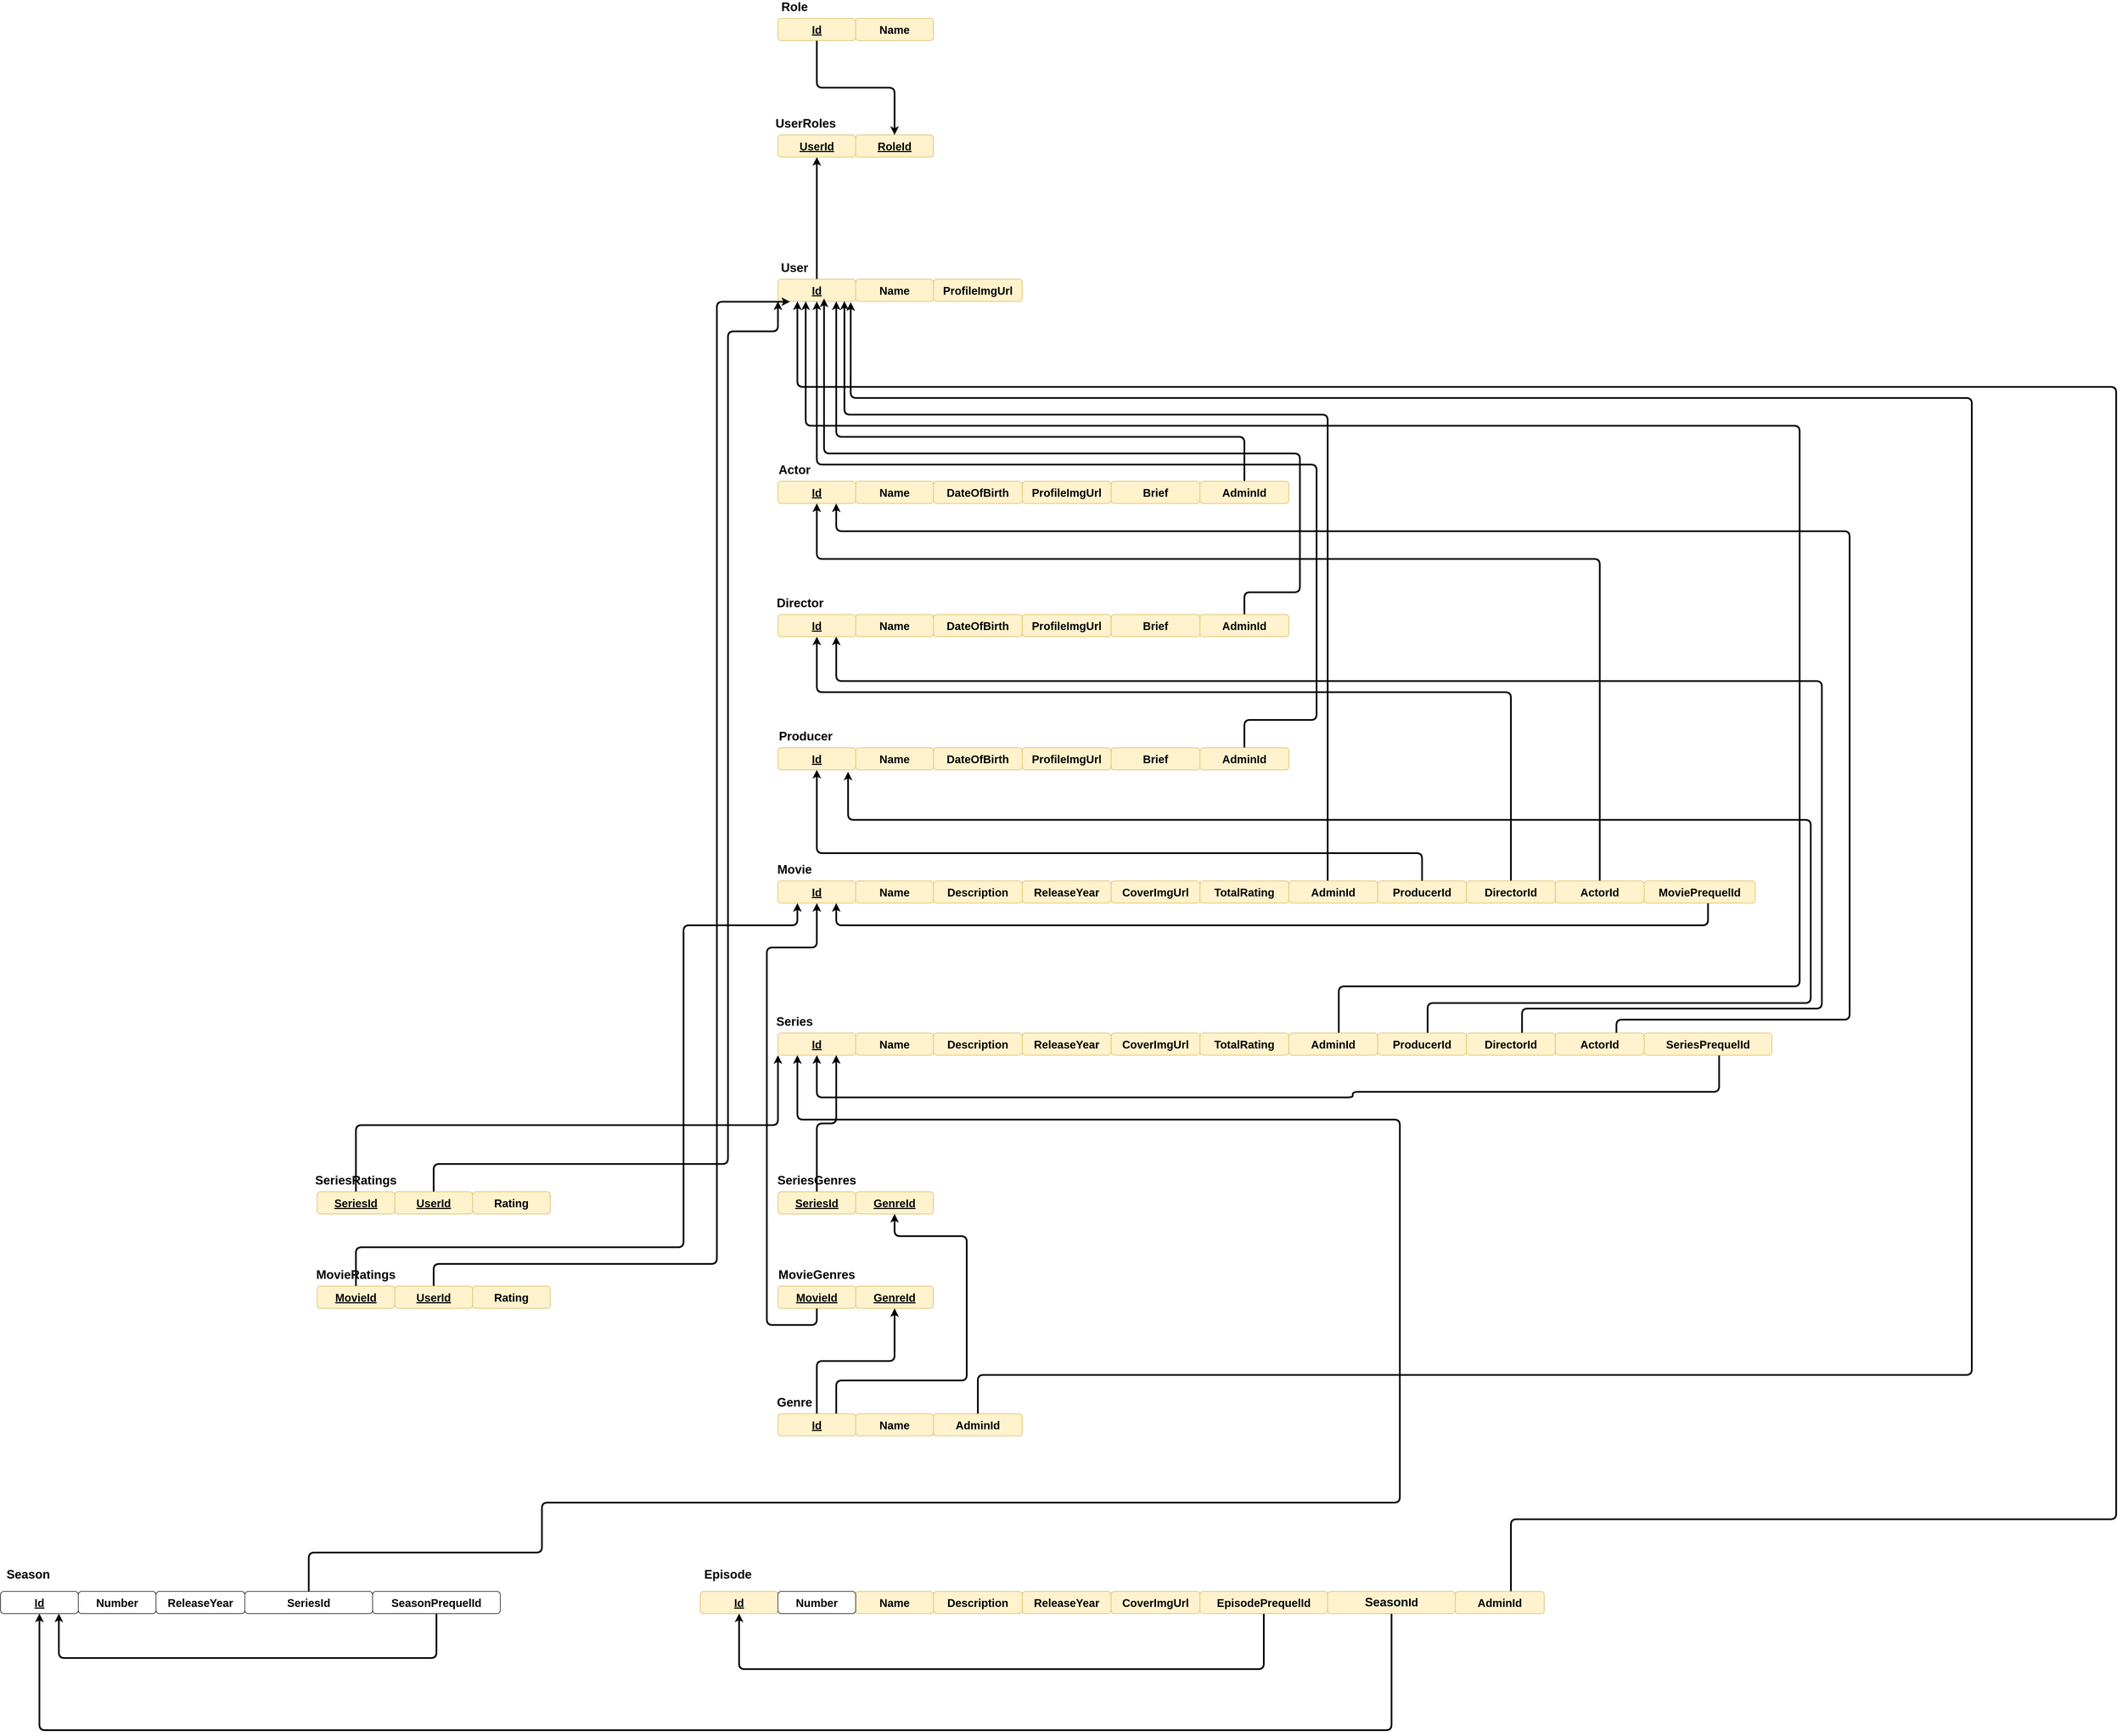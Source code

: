 <mxfile version="13.9.9" type="device"><diagram id="Yvms8z3E_UkMCdFb93Qf" name="Page-1"><mxGraphModel dx="3163" dy="1944" grid="1" gridSize="10" guides="1" tooltips="1" connect="1" arrows="1" fold="1" page="1" pageScale="1" pageWidth="850" pageHeight="1100" math="0" shadow="0"><root><mxCell id="0"/><mxCell id="1" parent="0"/><mxCell id="yR-s1_MkOOL7ZfjpR7_r-1" value="&lt;b&gt;&lt;font style=&quot;font-size: 20px&quot;&gt;&lt;u&gt;Id&lt;/u&gt;&lt;/font&gt;&lt;/b&gt;" style="whiteSpace=wrap;html=1;rounded=1;fillColor=#fff2cc;strokeColor=#d6b656;" parent="1" vertex="1"><mxGeometry x="40" y="120" width="140" height="40" as="geometry"/></mxCell><mxCell id="yR-s1_MkOOL7ZfjpR7_r-2" value="&lt;span style=&quot;font-weight: 700&quot;&gt;&lt;font style=&quot;font-size: 22px&quot;&gt;Actor&lt;/font&gt;&lt;/span&gt;" style="text;html=1;strokeColor=none;fillColor=none;align=center;verticalAlign=middle;whiteSpace=wrap;rounded=1;" parent="1" vertex="1"><mxGeometry x="20" y="90" width="100" height="20" as="geometry"/></mxCell><mxCell id="yR-s1_MkOOL7ZfjpR7_r-3" value="&lt;font style=&quot;font-size: 20px&quot;&gt;&lt;b&gt;Name&lt;/b&gt;&lt;/font&gt;" style="whiteSpace=wrap;html=1;rounded=1;fillColor=#fff2cc;strokeColor=#d6b656;" parent="1" vertex="1"><mxGeometry x="180" y="120" width="140" height="40" as="geometry"/></mxCell><mxCell id="yR-s1_MkOOL7ZfjpR7_r-4" value="&lt;font style=&quot;font-size: 20px&quot;&gt;&lt;b&gt;DateOfBirth&lt;/b&gt;&lt;/font&gt;" style="whiteSpace=wrap;html=1;rounded=1;fillColor=#fff2cc;strokeColor=#d6b656;" parent="1" vertex="1"><mxGeometry x="320" y="120" width="160" height="40" as="geometry"/></mxCell><mxCell id="yR-s1_MkOOL7ZfjpR7_r-5" value="&lt;font style=&quot;font-size: 20px&quot;&gt;&lt;b&gt;ProfileImgUrl&lt;/b&gt;&lt;/font&gt;" style="whiteSpace=wrap;html=1;rounded=1;fillColor=#fff2cc;strokeColor=#d6b656;" parent="1" vertex="1"><mxGeometry x="480" y="120" width="160" height="40" as="geometry"/></mxCell><mxCell id="yR-s1_MkOOL7ZfjpR7_r-6" value="&lt;font style=&quot;font-size: 20px&quot;&gt;&lt;b&gt;Brief&lt;/b&gt;&lt;/font&gt;" style="whiteSpace=wrap;html=1;rounded=1;fillColor=#fff2cc;strokeColor=#d6b656;" parent="1" vertex="1"><mxGeometry x="640" y="120" width="160" height="40" as="geometry"/></mxCell><mxCell id="yR-s1_MkOOL7ZfjpR7_r-7" value="&lt;b&gt;&lt;font style=&quot;font-size: 20px&quot;&gt;&lt;u&gt;Id&lt;/u&gt;&lt;/font&gt;&lt;/b&gt;" style="whiteSpace=wrap;html=1;rounded=1;fillColor=#fff2cc;strokeColor=#d6b656;" parent="1" vertex="1"><mxGeometry x="40" y="360" width="140" height="40" as="geometry"/></mxCell><mxCell id="yR-s1_MkOOL7ZfjpR7_r-8" value="&lt;span style=&quot;font-weight: 700&quot;&gt;&lt;font style=&quot;font-size: 22px&quot;&gt;Director&lt;/font&gt;&lt;/span&gt;" style="text;html=1;strokeColor=none;fillColor=none;align=center;verticalAlign=middle;whiteSpace=wrap;rounded=1;" parent="1" vertex="1"><mxGeometry x="30" y="330" width="100" height="20" as="geometry"/></mxCell><mxCell id="yR-s1_MkOOL7ZfjpR7_r-9" value="&lt;font style=&quot;font-size: 20px&quot;&gt;&lt;b&gt;Name&lt;/b&gt;&lt;/font&gt;" style="whiteSpace=wrap;html=1;rounded=1;fillColor=#fff2cc;strokeColor=#d6b656;" parent="1" vertex="1"><mxGeometry x="180" y="360" width="140" height="40" as="geometry"/></mxCell><mxCell id="yR-s1_MkOOL7ZfjpR7_r-10" value="&lt;font style=&quot;font-size: 20px&quot;&gt;&lt;b&gt;DateOfBirth&lt;/b&gt;&lt;/font&gt;" style="whiteSpace=wrap;html=1;rounded=1;fillColor=#fff2cc;strokeColor=#d6b656;" parent="1" vertex="1"><mxGeometry x="320" y="360" width="160" height="40" as="geometry"/></mxCell><mxCell id="yR-s1_MkOOL7ZfjpR7_r-11" value="&lt;font style=&quot;font-size: 20px&quot;&gt;&lt;b&gt;ProfileImgUrl&lt;/b&gt;&lt;/font&gt;" style="whiteSpace=wrap;html=1;rounded=1;fillColor=#fff2cc;strokeColor=#d6b656;" parent="1" vertex="1"><mxGeometry x="480" y="360" width="160" height="40" as="geometry"/></mxCell><mxCell id="yR-s1_MkOOL7ZfjpR7_r-12" value="&lt;font style=&quot;font-size: 20px&quot;&gt;&lt;b&gt;Brief&lt;/b&gt;&lt;/font&gt;" style="whiteSpace=wrap;html=1;rounded=1;fillColor=#fff2cc;strokeColor=#d6b656;" parent="1" vertex="1"><mxGeometry x="640" y="360" width="160" height="40" as="geometry"/></mxCell><mxCell id="yR-s1_MkOOL7ZfjpR7_r-13" value="&lt;b&gt;&lt;font style=&quot;font-size: 20px&quot;&gt;&lt;u&gt;Id&lt;/u&gt;&lt;/font&gt;&lt;/b&gt;" style="whiteSpace=wrap;html=1;rounded=1;fillColor=#fff2cc;strokeColor=#d6b656;" parent="1" vertex="1"><mxGeometry x="40" y="600" width="140" height="40" as="geometry"/></mxCell><mxCell id="yR-s1_MkOOL7ZfjpR7_r-14" value="&lt;span style=&quot;font-weight: 700&quot;&gt;&lt;font style=&quot;font-size: 22px&quot;&gt;Producer&lt;/font&gt;&lt;/span&gt;" style="text;html=1;strokeColor=none;fillColor=none;align=center;verticalAlign=middle;whiteSpace=wrap;rounded=1;" parent="1" vertex="1"><mxGeometry x="40" y="570" width="100" height="20" as="geometry"/></mxCell><mxCell id="yR-s1_MkOOL7ZfjpR7_r-15" value="&lt;font style=&quot;font-size: 20px&quot;&gt;&lt;b&gt;Name&lt;/b&gt;&lt;/font&gt;" style="whiteSpace=wrap;html=1;rounded=1;fillColor=#fff2cc;strokeColor=#d6b656;" parent="1" vertex="1"><mxGeometry x="180" y="600" width="140" height="40" as="geometry"/></mxCell><mxCell id="yR-s1_MkOOL7ZfjpR7_r-16" value="&lt;font style=&quot;font-size: 20px&quot;&gt;&lt;b&gt;DateOfBirth&lt;/b&gt;&lt;/font&gt;" style="whiteSpace=wrap;html=1;rounded=1;fillColor=#fff2cc;strokeColor=#d6b656;" parent="1" vertex="1"><mxGeometry x="320" y="600" width="160" height="40" as="geometry"/></mxCell><mxCell id="yR-s1_MkOOL7ZfjpR7_r-17" value="&lt;font style=&quot;font-size: 20px&quot;&gt;&lt;b&gt;ProfileImgUrl&lt;/b&gt;&lt;/font&gt;" style="whiteSpace=wrap;html=1;rounded=1;fillColor=#fff2cc;strokeColor=#d6b656;" parent="1" vertex="1"><mxGeometry x="480" y="600" width="160" height="40" as="geometry"/></mxCell><mxCell id="yR-s1_MkOOL7ZfjpR7_r-18" value="&lt;font style=&quot;font-size: 20px&quot;&gt;&lt;b&gt;Brief&lt;/b&gt;&lt;/font&gt;" style="whiteSpace=wrap;html=1;rounded=1;fillColor=#fff2cc;strokeColor=#d6b656;" parent="1" vertex="1"><mxGeometry x="640" y="600" width="160" height="40" as="geometry"/></mxCell><mxCell id="yR-s1_MkOOL7ZfjpR7_r-79" style="edgeStyle=orthogonalEdgeStyle;orthogonalLoop=1;jettySize=auto;html=1;strokeWidth=3;" parent="1" source="yR-s1_MkOOL7ZfjpR7_r-19" target="yR-s1_MkOOL7ZfjpR7_r-77" edge="1"><mxGeometry relative="1" as="geometry"/></mxCell><mxCell id="yR-s1_MkOOL7ZfjpR7_r-19" value="&lt;b&gt;&lt;font style=&quot;font-size: 20px&quot;&gt;&lt;u&gt;Id&lt;/u&gt;&lt;/font&gt;&lt;/b&gt;" style="whiteSpace=wrap;html=1;rounded=1;fillColor=#fff2cc;strokeColor=#d6b656;" parent="1" vertex="1"><mxGeometry x="40" y="-714" width="140" height="40" as="geometry"/></mxCell><mxCell id="yR-s1_MkOOL7ZfjpR7_r-20" value="&lt;span style=&quot;font-weight: 700&quot;&gt;&lt;font style=&quot;font-size: 22px&quot;&gt;Role&lt;/font&gt;&lt;/span&gt;" style="text;html=1;strokeColor=none;fillColor=none;align=center;verticalAlign=middle;whiteSpace=wrap;rounded=1;" parent="1" vertex="1"><mxGeometry x="20" y="-744" width="100" height="20" as="geometry"/></mxCell><mxCell id="yR-s1_MkOOL7ZfjpR7_r-21" value="&lt;font style=&quot;font-size: 20px&quot;&gt;&lt;b&gt;Name&lt;/b&gt;&lt;/font&gt;" style="whiteSpace=wrap;html=1;rounded=1;fillColor=#fff2cc;strokeColor=#d6b656;" parent="1" vertex="1"><mxGeometry x="180" y="-714" width="140" height="40" as="geometry"/></mxCell><mxCell id="yR-s1_MkOOL7ZfjpR7_r-78" style="edgeStyle=orthogonalEdgeStyle;orthogonalLoop=1;jettySize=auto;html=1;entryX=0.5;entryY=1;entryDx=0;entryDy=0;strokeWidth=3;" parent="1" source="yR-s1_MkOOL7ZfjpR7_r-22" target="yR-s1_MkOOL7ZfjpR7_r-75" edge="1"><mxGeometry relative="1" as="geometry"/></mxCell><mxCell id="yR-s1_MkOOL7ZfjpR7_r-22" value="&lt;b&gt;&lt;font style=&quot;font-size: 20px&quot;&gt;&lt;u&gt;Id&lt;/u&gt;&lt;/font&gt;&lt;/b&gt;" style="whiteSpace=wrap;html=1;rounded=1;fillColor=#fff2cc;strokeColor=#d6b656;" parent="1" vertex="1"><mxGeometry x="40" y="-244" width="140" height="40" as="geometry"/></mxCell><mxCell id="yR-s1_MkOOL7ZfjpR7_r-23" value="&lt;span style=&quot;font-weight: 700&quot;&gt;&lt;font style=&quot;font-size: 22px&quot;&gt;User&lt;/font&gt;&lt;/span&gt;" style="text;html=1;strokeColor=none;fillColor=none;align=center;verticalAlign=middle;whiteSpace=wrap;rounded=1;" parent="1" vertex="1"><mxGeometry x="20" y="-274" width="100" height="20" as="geometry"/></mxCell><mxCell id="yR-s1_MkOOL7ZfjpR7_r-24" value="&lt;font style=&quot;font-size: 20px&quot;&gt;&lt;b&gt;Name&lt;/b&gt;&lt;/font&gt;" style="whiteSpace=wrap;html=1;rounded=1;fillColor=#fff2cc;strokeColor=#d6b656;" parent="1" vertex="1"><mxGeometry x="180" y="-244" width="140" height="40" as="geometry"/></mxCell><mxCell id="yR-s1_MkOOL7ZfjpR7_r-25" value="&lt;font style=&quot;font-size: 20px&quot;&gt;&lt;b&gt;ProfileImgUrl&lt;/b&gt;&lt;/font&gt;" style="whiteSpace=wrap;html=1;rounded=1;fillColor=#fff2cc;strokeColor=#d6b656;" parent="1" vertex="1"><mxGeometry x="320" y="-244" width="160" height="40" as="geometry"/></mxCell><mxCell id="yR-s1_MkOOL7ZfjpR7_r-26" value="&lt;b&gt;&lt;font style=&quot;font-size: 20px&quot;&gt;&lt;u&gt;Id&lt;/u&gt;&lt;/font&gt;&lt;/b&gt;" style="whiteSpace=wrap;html=1;rounded=1;fillColor=#fff2cc;strokeColor=#d6b656;" parent="1" vertex="1"><mxGeometry x="40" y="840" width="140" height="40" as="geometry"/></mxCell><mxCell id="yR-s1_MkOOL7ZfjpR7_r-27" value="&lt;span style=&quot;font-weight: 700&quot;&gt;&lt;font style=&quot;font-size: 22px&quot;&gt;Movie&lt;/font&gt;&lt;/span&gt;" style="text;html=1;strokeColor=none;fillColor=none;align=center;verticalAlign=middle;whiteSpace=wrap;rounded=1;" parent="1" vertex="1"><mxGeometry x="20" y="810" width="100" height="20" as="geometry"/></mxCell><mxCell id="yR-s1_MkOOL7ZfjpR7_r-28" value="&lt;font style=&quot;font-size: 20px&quot;&gt;&lt;b&gt;Name&lt;/b&gt;&lt;/font&gt;" style="whiteSpace=wrap;html=1;rounded=1;fillColor=#fff2cc;strokeColor=#d6b656;" parent="1" vertex="1"><mxGeometry x="180" y="840" width="140" height="40" as="geometry"/></mxCell><mxCell id="yR-s1_MkOOL7ZfjpR7_r-29" value="&lt;font style=&quot;font-size: 20px&quot;&gt;Description&lt;/font&gt;" style="whiteSpace=wrap;html=1;fontStyle=1;rounded=1;fillColor=#fff2cc;strokeColor=#d6b656;" parent="1" vertex="1"><mxGeometry x="320" y="840" width="160" height="40" as="geometry"/></mxCell><mxCell id="yR-s1_MkOOL7ZfjpR7_r-30" value="&lt;font style=&quot;font-size: 20px&quot;&gt;ReleaseYear&lt;/font&gt;" style="whiteSpace=wrap;html=1;fontStyle=1;rounded=1;fillColor=#fff2cc;strokeColor=#d6b656;" parent="1" vertex="1"><mxGeometry x="480" y="840" width="160" height="40" as="geometry"/></mxCell><mxCell id="yR-s1_MkOOL7ZfjpR7_r-31" value="&lt;font style=&quot;font-size: 20px&quot;&gt;CoverImgUrl&lt;/font&gt;" style="whiteSpace=wrap;html=1;fontStyle=1;rounded=1;fillColor=#fff2cc;strokeColor=#d6b656;" parent="1" vertex="1"><mxGeometry x="640" y="840" width="160" height="40" as="geometry"/></mxCell><mxCell id="yR-s1_MkOOL7ZfjpR7_r-32" value="&lt;font style=&quot;font-size: 20px&quot;&gt;TotalRating&lt;/font&gt;" style="whiteSpace=wrap;html=1;fontStyle=1;rounded=1;fillColor=#fff2cc;strokeColor=#d6b656;" parent="1" vertex="1"><mxGeometry x="800" y="840" width="160" height="40" as="geometry"/></mxCell><mxCell id="yR-s1_MkOOL7ZfjpR7_r-33" value="&lt;b&gt;&lt;font style=&quot;font-size: 20px&quot;&gt;&lt;u&gt;Id&lt;/u&gt;&lt;/font&gt;&lt;/b&gt;" style="whiteSpace=wrap;html=1;rounded=1;fillColor=#fff2cc;strokeColor=#d6b656;" parent="1" vertex="1"><mxGeometry x="40" y="1114" width="140" height="40" as="geometry"/></mxCell><mxCell id="yR-s1_MkOOL7ZfjpR7_r-34" value="&lt;span style=&quot;font-weight: 700&quot;&gt;&lt;font style=&quot;font-size: 22px&quot;&gt;Series&lt;/font&gt;&lt;/span&gt;" style="text;html=1;strokeColor=none;fillColor=none;align=center;verticalAlign=middle;whiteSpace=wrap;rounded=1;" parent="1" vertex="1"><mxGeometry x="20" y="1084" width="100" height="20" as="geometry"/></mxCell><mxCell id="yR-s1_MkOOL7ZfjpR7_r-35" value="&lt;font style=&quot;font-size: 20px&quot;&gt;&lt;b&gt;Name&lt;/b&gt;&lt;/font&gt;" style="whiteSpace=wrap;html=1;rounded=1;fillColor=#fff2cc;strokeColor=#d6b656;" parent="1" vertex="1"><mxGeometry x="180" y="1114" width="140" height="40" as="geometry"/></mxCell><mxCell id="yR-s1_MkOOL7ZfjpR7_r-36" value="&lt;font style=&quot;font-size: 20px&quot;&gt;Description&lt;/font&gt;" style="whiteSpace=wrap;html=1;fontStyle=1;rounded=1;fillColor=#fff2cc;strokeColor=#d6b656;" parent="1" vertex="1"><mxGeometry x="320" y="1114" width="160" height="40" as="geometry"/></mxCell><mxCell id="yR-s1_MkOOL7ZfjpR7_r-37" value="&lt;font style=&quot;font-size: 20px&quot;&gt;ReleaseYear&lt;/font&gt;" style="whiteSpace=wrap;html=1;fontStyle=1;rounded=1;fillColor=#fff2cc;strokeColor=#d6b656;" parent="1" vertex="1"><mxGeometry x="480" y="1114" width="160" height="40" as="geometry"/></mxCell><mxCell id="yR-s1_MkOOL7ZfjpR7_r-38" value="&lt;font style=&quot;font-size: 20px&quot;&gt;CoverImgUrl&lt;/font&gt;" style="whiteSpace=wrap;html=1;fontStyle=1;rounded=1;fillColor=#fff2cc;strokeColor=#d6b656;" parent="1" vertex="1"><mxGeometry x="640" y="1114" width="160" height="40" as="geometry"/></mxCell><mxCell id="yR-s1_MkOOL7ZfjpR7_r-39" value="&lt;font style=&quot;font-size: 20px&quot;&gt;TotalRating&lt;/font&gt;" style="whiteSpace=wrap;html=1;fontStyle=1;rounded=1;fillColor=#fff2cc;strokeColor=#d6b656;" parent="1" vertex="1"><mxGeometry x="800" y="1114" width="160" height="40" as="geometry"/></mxCell><mxCell id="yR-s1_MkOOL7ZfjpR7_r-99" style="edgeStyle=orthogonalEdgeStyle;orthogonalLoop=1;jettySize=auto;html=1;entryX=0.5;entryY=1;entryDx=0;entryDy=0;strokeWidth=3;" parent="1" source="yR-s1_MkOOL7ZfjpR7_r-40" target="yR-s1_MkOOL7ZfjpR7_r-98" edge="1"><mxGeometry relative="1" as="geometry"/></mxCell><mxCell id="yR-s1_MkOOL7ZfjpR7_r-100" style="edgeStyle=orthogonalEdgeStyle;orthogonalLoop=1;jettySize=auto;html=1;exitX=0.75;exitY=0;exitDx=0;exitDy=0;strokeWidth=3;" parent="1" source="yR-s1_MkOOL7ZfjpR7_r-40" target="yR-s1_MkOOL7ZfjpR7_r-94" edge="1"><mxGeometry relative="1" as="geometry"><Array as="points"><mxPoint x="145" y="1740"/><mxPoint x="380" y="1740"/><mxPoint x="380" y="1480"/><mxPoint x="250" y="1480"/></Array></mxGeometry></mxCell><mxCell id="yR-s1_MkOOL7ZfjpR7_r-40" value="&lt;b&gt;&lt;font style=&quot;font-size: 20px&quot;&gt;&lt;u&gt;Id&lt;/u&gt;&lt;/font&gt;&lt;/b&gt;" style="whiteSpace=wrap;html=1;rounded=1;fillColor=#fff2cc;strokeColor=#d6b656;" parent="1" vertex="1"><mxGeometry x="40" y="1800" width="140" height="40" as="geometry"/></mxCell><mxCell id="yR-s1_MkOOL7ZfjpR7_r-41" value="&lt;span style=&quot;font-weight: 700&quot;&gt;&lt;font style=&quot;font-size: 22px&quot;&gt;Genre&lt;/font&gt;&lt;/span&gt;" style="text;html=1;strokeColor=none;fillColor=none;align=center;verticalAlign=middle;whiteSpace=wrap;rounded=1;" parent="1" vertex="1"><mxGeometry x="20" y="1770" width="100" height="20" as="geometry"/></mxCell><mxCell id="yR-s1_MkOOL7ZfjpR7_r-42" value="&lt;font style=&quot;font-size: 20px&quot;&gt;&lt;b&gt;Name&lt;/b&gt;&lt;/font&gt;" style="whiteSpace=wrap;html=1;rounded=1;fillColor=#fff2cc;strokeColor=#d6b656;" parent="1" vertex="1"><mxGeometry x="180" y="1800" width="140" height="40" as="geometry"/></mxCell><mxCell id="yR-s1_MkOOL7ZfjpR7_r-43" value="&lt;b&gt;&lt;font style=&quot;font-size: 20px&quot;&gt;&lt;u&gt;Id&lt;/u&gt;&lt;/font&gt;&lt;/b&gt;" style="whiteSpace=wrap;html=1;rounded=1;fillColor=#fff2cc;strokeColor=#d6b656;" parent="1" vertex="1"><mxGeometry x="-100" y="2120" width="140" height="40" as="geometry"/></mxCell><mxCell id="yR-s1_MkOOL7ZfjpR7_r-44" value="&lt;span style=&quot;font-weight: 700&quot;&gt;&lt;font style=&quot;font-size: 22px&quot;&gt;Episode&lt;/font&gt;&lt;/span&gt;" style="text;html=1;strokeColor=none;fillColor=none;align=center;verticalAlign=middle;whiteSpace=wrap;rounded=1;" parent="1" vertex="1"><mxGeometry x="-100" y="2080" width="100" height="20" as="geometry"/></mxCell><mxCell id="yR-s1_MkOOL7ZfjpR7_r-45" value="&lt;font style=&quot;font-size: 20px&quot;&gt;&lt;b&gt;Name&lt;/b&gt;&lt;/font&gt;" style="whiteSpace=wrap;html=1;rounded=1;fillColor=#fff2cc;strokeColor=#d6b656;" parent="1" vertex="1"><mxGeometry x="180" y="2120" width="140" height="40" as="geometry"/></mxCell><mxCell id="yR-s1_MkOOL7ZfjpR7_r-46" value="&lt;font style=&quot;font-size: 20px&quot;&gt;Description&lt;/font&gt;" style="whiteSpace=wrap;html=1;fontStyle=1;rounded=1;fillColor=#fff2cc;strokeColor=#d6b656;" parent="1" vertex="1"><mxGeometry x="320" y="2120" width="160" height="40" as="geometry"/></mxCell><mxCell id="yR-s1_MkOOL7ZfjpR7_r-47" value="&lt;font style=&quot;font-size: 20px&quot;&gt;ReleaseYear&lt;/font&gt;" style="whiteSpace=wrap;html=1;fontStyle=1;rounded=1;fillColor=#fff2cc;strokeColor=#d6b656;" parent="1" vertex="1"><mxGeometry x="480" y="2120" width="160" height="40" as="geometry"/></mxCell><mxCell id="yR-s1_MkOOL7ZfjpR7_r-48" value="&lt;font style=&quot;font-size: 20px&quot;&gt;CoverImgUrl&lt;/font&gt;" style="whiteSpace=wrap;html=1;fontStyle=1;rounded=1;fillColor=#fff2cc;strokeColor=#d6b656;" parent="1" vertex="1"><mxGeometry x="640" y="2120" width="160" height="40" as="geometry"/></mxCell><mxCell id="yR-s1_MkOOL7ZfjpR7_r-52" style="edgeStyle=orthogonalEdgeStyle;orthogonalLoop=1;jettySize=auto;html=1;entryX=0.5;entryY=1;entryDx=0;entryDy=0;strokeWidth=3;" parent="1" source="yR-s1_MkOOL7ZfjpR7_r-50" target="yR-s1_MkOOL7ZfjpR7_r-43" edge="1"><mxGeometry relative="1" as="geometry"><Array as="points"><mxPoint x="915" y="2260"/><mxPoint x="-30" y="2260"/></Array></mxGeometry></mxCell><mxCell id="yR-s1_MkOOL7ZfjpR7_r-50" value="&lt;font style=&quot;font-size: 20px&quot;&gt;&lt;font style=&quot;font-size: 20px&quot;&gt;Episode&lt;/font&gt;Prequel&lt;font style=&quot;font-size: 20px&quot;&gt;Id&lt;/font&gt;&lt;/font&gt;" style="whiteSpace=wrap;html=1;fontStyle=1;rounded=1;fillColor=#fff2cc;strokeColor=#d6b656;" parent="1" vertex="1"><mxGeometry x="800" y="2120" width="230" height="40" as="geometry"/></mxCell><mxCell id="yR-s1_MkOOL7ZfjpR7_r-55" style="edgeStyle=orthogonalEdgeStyle;orthogonalLoop=1;jettySize=auto;html=1;entryX=0.5;entryY=1;entryDx=0;entryDy=0;strokeWidth=3;" parent="1" source="yR-s1_MkOOL7ZfjpR7_r-53" target="yR-s1_MkOOL7ZfjpR7_r-33" edge="1"><mxGeometry relative="1" as="geometry"><Array as="points"><mxPoint x="1735" y="1220"/><mxPoint x="1075" y="1220"/><mxPoint x="1075" y="1230"/><mxPoint x="110" y="1230"/></Array></mxGeometry></mxCell><mxCell id="yR-s1_MkOOL7ZfjpR7_r-53" value="&lt;font style=&quot;font-size: 20px&quot;&gt;&lt;span&gt;Series&lt;/span&gt;Prequel&lt;font style=&quot;font-size: 20px&quot;&gt;Id&lt;/font&gt;&lt;/font&gt;" style="whiteSpace=wrap;html=1;fontStyle=1;rounded=1;fillColor=#fff2cc;strokeColor=#d6b656;" parent="1" vertex="1"><mxGeometry x="1600" y="1114" width="230" height="40" as="geometry"/></mxCell><mxCell id="yR-s1_MkOOL7ZfjpR7_r-56" style="edgeStyle=orthogonalEdgeStyle;orthogonalLoop=1;jettySize=auto;html=1;entryX=0.25;entryY=1;entryDx=0;entryDy=0;strokeWidth=3;exitX=0.5;exitY=0;exitDx=0;exitDy=0;" parent="1" source="n9HP_GTH6TspflxZDPH5-11" target="yR-s1_MkOOL7ZfjpR7_r-33" edge="1"><mxGeometry relative="1" as="geometry"><Array as="points"><mxPoint x="-805" y="2050"/><mxPoint x="-385" y="2050"/><mxPoint x="-385" y="1960"/><mxPoint x="1160" y="1960"/><mxPoint x="1160" y="1270"/><mxPoint x="75" y="1270"/></Array></mxGeometry></mxCell><mxCell id="n9HP_GTH6TspflxZDPH5-13" style="edgeStyle=orthogonalEdgeStyle;rounded=1;orthogonalLoop=1;jettySize=auto;html=1;entryX=0.5;entryY=1;entryDx=0;entryDy=0;strokeWidth=3;" edge="1" parent="1" source="yR-s1_MkOOL7ZfjpR7_r-54" target="n9HP_GTH6TspflxZDPH5-7"><mxGeometry relative="1" as="geometry"><Array as="points"><mxPoint x="1145" y="2370"/><mxPoint x="-1290" y="2370"/></Array></mxGeometry></mxCell><mxCell id="yR-s1_MkOOL7ZfjpR7_r-54" value="&lt;font style=&quot;font-size: 20px&quot;&gt;&lt;font style=&quot;font-size: 20px&quot;&gt;&lt;span style=&quot;font-size: 22px&quot;&gt;Season&lt;/span&gt;Id&lt;/font&gt;&lt;/font&gt;" style="whiteSpace=wrap;html=1;fontStyle=1;rounded=1;fillColor=#fff2cc;strokeColor=#d6b656;" parent="1" vertex="1"><mxGeometry x="1030" y="2120" width="230" height="40" as="geometry"/></mxCell><mxCell id="yR-s1_MkOOL7ZfjpR7_r-58" style="edgeStyle=orthogonalEdgeStyle;orthogonalLoop=1;jettySize=auto;html=1;entryX=0.75;entryY=1;entryDx=0;entryDy=0;strokeWidth=3;" parent="1" source="yR-s1_MkOOL7ZfjpR7_r-57" target="yR-s1_MkOOL7ZfjpR7_r-22" edge="1"><mxGeometry relative="1" as="geometry"><Array as="points"><mxPoint x="880" y="40"/><mxPoint x="145" y="40"/></Array></mxGeometry></mxCell><mxCell id="yR-s1_MkOOL7ZfjpR7_r-57" value="&lt;font style=&quot;font-size: 20px&quot;&gt;&lt;b&gt;AdminId&lt;/b&gt;&lt;/font&gt;" style="whiteSpace=wrap;html=1;rounded=1;fillColor=#fff2cc;strokeColor=#d6b656;" parent="1" vertex="1"><mxGeometry x="800" y="120" width="160" height="40" as="geometry"/></mxCell><mxCell id="yR-s1_MkOOL7ZfjpR7_r-60" style="edgeStyle=orthogonalEdgeStyle;orthogonalLoop=1;jettySize=auto;html=1;strokeWidth=3;entryX=0.936;entryY=1.037;entryDx=0;entryDy=0;entryPerimeter=0;" parent="1" source="yR-s1_MkOOL7ZfjpR7_r-59" target="yR-s1_MkOOL7ZfjpR7_r-22" edge="1"><mxGeometry relative="1" as="geometry"><mxPoint x="210" y="-30" as="targetPoint"/><Array as="points"><mxPoint x="400" y="1730"/><mxPoint x="2190" y="1730"/><mxPoint x="2190" y="-30"/><mxPoint x="171" y="-30"/></Array></mxGeometry></mxCell><mxCell id="yR-s1_MkOOL7ZfjpR7_r-59" value="&lt;font style=&quot;font-size: 20px&quot;&gt;&lt;b&gt;AdminId&lt;/b&gt;&lt;/font&gt;" style="whiteSpace=wrap;html=1;rounded=1;fillColor=#fff2cc;strokeColor=#d6b656;" parent="1" vertex="1"><mxGeometry x="320" y="1800" width="160" height="40" as="geometry"/></mxCell><mxCell id="yR-s1_MkOOL7ZfjpR7_r-62" style="edgeStyle=orthogonalEdgeStyle;orthogonalLoop=1;jettySize=auto;html=1;strokeWidth=3;entryX=0.855;entryY=0.99;entryDx=0;entryDy=0;entryPerimeter=0;" parent="1" source="yR-s1_MkOOL7ZfjpR7_r-61" target="yR-s1_MkOOL7ZfjpR7_r-22" edge="1"><mxGeometry relative="1" as="geometry"><mxPoint x="160" y="-60" as="targetPoint"/><Array as="points"><mxPoint x="1030"/><mxPoint x="160"/></Array></mxGeometry></mxCell><mxCell id="yR-s1_MkOOL7ZfjpR7_r-61" value="&lt;font style=&quot;font-size: 20px&quot;&gt;&lt;b&gt;AdminId&lt;/b&gt;&lt;/font&gt;" style="whiteSpace=wrap;html=1;rounded=1;fillColor=#fff2cc;strokeColor=#d6b656;" parent="1" vertex="1"><mxGeometry x="960" y="840" width="160" height="40" as="geometry"/></mxCell><mxCell id="yR-s1_MkOOL7ZfjpR7_r-64" style="edgeStyle=orthogonalEdgeStyle;orthogonalLoop=1;jettySize=auto;html=1;entryX=0.593;entryY=0.872;entryDx=0;entryDy=0;entryPerimeter=0;strokeWidth=3;exitX=0.5;exitY=0;exitDx=0;exitDy=0;" parent="1" source="yR-s1_MkOOL7ZfjpR7_r-63" target="yR-s1_MkOOL7ZfjpR7_r-22" edge="1"><mxGeometry relative="1" as="geometry"><Array as="points"><mxPoint x="880" y="320"/><mxPoint x="980" y="320"/><mxPoint x="980" y="70"/><mxPoint x="123" y="70"/></Array></mxGeometry></mxCell><mxCell id="yR-s1_MkOOL7ZfjpR7_r-63" value="&lt;font style=&quot;font-size: 20px&quot;&gt;&lt;b&gt;AdminId&lt;/b&gt;&lt;/font&gt;" style="whiteSpace=wrap;html=1;rounded=1;fillColor=#fff2cc;strokeColor=#d6b656;" parent="1" vertex="1"><mxGeometry x="800" y="360" width="160" height="40" as="geometry"/></mxCell><mxCell id="yR-s1_MkOOL7ZfjpR7_r-66" style="edgeStyle=orthogonalEdgeStyle;orthogonalLoop=1;jettySize=auto;html=1;entryX=0.5;entryY=1;entryDx=0;entryDy=0;strokeWidth=3;" parent="1" source="yR-s1_MkOOL7ZfjpR7_r-65" target="yR-s1_MkOOL7ZfjpR7_r-22" edge="1"><mxGeometry relative="1" as="geometry"><Array as="points"><mxPoint x="880" y="550"/><mxPoint x="1010" y="550"/><mxPoint x="1010" y="90"/><mxPoint x="110" y="90"/></Array></mxGeometry></mxCell><mxCell id="yR-s1_MkOOL7ZfjpR7_r-65" value="&lt;font style=&quot;font-size: 20px&quot;&gt;&lt;b&gt;AdminId&lt;/b&gt;&lt;/font&gt;" style="whiteSpace=wrap;html=1;rounded=1;fillColor=#fff2cc;strokeColor=#d6b656;" parent="1" vertex="1"><mxGeometry x="800" y="600" width="160" height="40" as="geometry"/></mxCell><mxCell id="yR-s1_MkOOL7ZfjpR7_r-68" style="edgeStyle=orthogonalEdgeStyle;orthogonalLoop=1;jettySize=auto;html=1;entryX=0.357;entryY=1;entryDx=0;entryDy=0;entryPerimeter=0;strokeWidth=3;" parent="1" source="yR-s1_MkOOL7ZfjpR7_r-67" target="yR-s1_MkOOL7ZfjpR7_r-22" edge="1"><mxGeometry relative="1" as="geometry"><Array as="points"><mxPoint x="1050" y="1030"/><mxPoint x="1880" y="1030"/><mxPoint x="1880" y="20"/><mxPoint x="90" y="20"/></Array></mxGeometry></mxCell><mxCell id="yR-s1_MkOOL7ZfjpR7_r-67" value="&lt;font style=&quot;font-size: 20px&quot;&gt;&lt;b&gt;AdminId&lt;/b&gt;&lt;/font&gt;" style="whiteSpace=wrap;html=1;rounded=1;fillColor=#fff2cc;strokeColor=#d6b656;" parent="1" vertex="1"><mxGeometry x="960" y="1114" width="160" height="40" as="geometry"/></mxCell><mxCell id="yR-s1_MkOOL7ZfjpR7_r-74" style="edgeStyle=orthogonalEdgeStyle;orthogonalLoop=1;jettySize=auto;html=1;entryX=0.25;entryY=1;entryDx=0;entryDy=0;strokeWidth=3;" parent="1" source="yR-s1_MkOOL7ZfjpR7_r-69" target="yR-s1_MkOOL7ZfjpR7_r-22" edge="1"><mxGeometry relative="1" as="geometry"><Array as="points"><mxPoint x="1360" y="1990"/><mxPoint x="2450" y="1990"/><mxPoint x="2450" y="-50"/><mxPoint x="75" y="-50"/></Array></mxGeometry></mxCell><mxCell id="yR-s1_MkOOL7ZfjpR7_r-69" value="&lt;font style=&quot;font-size: 20px&quot;&gt;&lt;b&gt;AdminId&lt;/b&gt;&lt;/font&gt;" style="whiteSpace=wrap;html=1;rounded=1;fillColor=#fff2cc;strokeColor=#d6b656;" parent="1" vertex="1"><mxGeometry x="1260" y="2120" width="160" height="40" as="geometry"/></mxCell><mxCell id="yR-s1_MkOOL7ZfjpR7_r-75" value="&lt;b&gt;&lt;font style=&quot;font-size: 20px&quot;&gt;&lt;u&gt;UserId&lt;/u&gt;&lt;/font&gt;&lt;/b&gt;" style="whiteSpace=wrap;html=1;rounded=1;fillColor=#fff2cc;strokeColor=#d6b656;" parent="1" vertex="1"><mxGeometry x="40" y="-504" width="140" height="40" as="geometry"/></mxCell><mxCell id="yR-s1_MkOOL7ZfjpR7_r-76" value="&lt;span style=&quot;font-weight: 700&quot;&gt;&lt;font style=&quot;font-size: 22px&quot;&gt;UserRoles&lt;/font&gt;&lt;/span&gt;" style="text;html=1;strokeColor=none;fillColor=none;align=center;verticalAlign=middle;whiteSpace=wrap;rounded=1;" parent="1" vertex="1"><mxGeometry x="40" y="-534" width="100" height="20" as="geometry"/></mxCell><mxCell id="yR-s1_MkOOL7ZfjpR7_r-77" value="&lt;b&gt;&lt;font style=&quot;font-size: 20px&quot;&gt;&lt;u&gt;RoleId&lt;/u&gt;&lt;/font&gt;&lt;/b&gt;" style="whiteSpace=wrap;html=1;rounded=1;fillColor=#fff2cc;strokeColor=#d6b656;" parent="1" vertex="1"><mxGeometry x="180" y="-504" width="140" height="40" as="geometry"/></mxCell><mxCell id="yR-s1_MkOOL7ZfjpR7_r-83" style="edgeStyle=orthogonalEdgeStyle;orthogonalLoop=1;jettySize=auto;html=1;entryX=0.902;entryY=1.084;entryDx=0;entryDy=0;entryPerimeter=0;strokeWidth=3;" parent="1" source="yR-s1_MkOOL7ZfjpR7_r-80" target="yR-s1_MkOOL7ZfjpR7_r-13" edge="1"><mxGeometry relative="1" as="geometry"><Array as="points"><mxPoint x="1210" y="1060"/><mxPoint x="1900" y="1060"/><mxPoint x="1900" y="730"/><mxPoint x="166" y="730"/></Array></mxGeometry></mxCell><mxCell id="yR-s1_MkOOL7ZfjpR7_r-80" value="&lt;font style=&quot;font-size: 20px&quot;&gt;&lt;b&gt;ProducerId&lt;/b&gt;&lt;/font&gt;" style="whiteSpace=wrap;html=1;rounded=1;fillColor=#fff2cc;strokeColor=#d6b656;" parent="1" vertex="1"><mxGeometry x="1120" y="1114" width="160" height="40" as="geometry"/></mxCell><mxCell id="yR-s1_MkOOL7ZfjpR7_r-82" style="edgeStyle=orthogonalEdgeStyle;orthogonalLoop=1;jettySize=auto;html=1;entryX=0.5;entryY=1;entryDx=0;entryDy=0;strokeWidth=3;" parent="1" source="yR-s1_MkOOL7ZfjpR7_r-81" target="yR-s1_MkOOL7ZfjpR7_r-13" edge="1"><mxGeometry relative="1" as="geometry"><Array as="points"><mxPoint x="1200" y="790"/><mxPoint x="110" y="790"/></Array></mxGeometry></mxCell><mxCell id="yR-s1_MkOOL7ZfjpR7_r-81" value="&lt;font style=&quot;font-size: 20px&quot;&gt;&lt;b&gt;ProducerId&lt;/b&gt;&lt;/font&gt;" style="whiteSpace=wrap;html=1;rounded=1;fillColor=#fff2cc;strokeColor=#d6b656;" parent="1" vertex="1"><mxGeometry x="1120" y="840" width="160" height="40" as="geometry"/></mxCell><mxCell id="yR-s1_MkOOL7ZfjpR7_r-89" style="edgeStyle=orthogonalEdgeStyle;orthogonalLoop=1;jettySize=auto;html=1;entryX=0.75;entryY=1;entryDx=0;entryDy=0;strokeWidth=3;" parent="1" source="yR-s1_MkOOL7ZfjpR7_r-84" target="yR-s1_MkOOL7ZfjpR7_r-7" edge="1"><mxGeometry relative="1" as="geometry"><Array as="points"><mxPoint x="1380" y="1070"/><mxPoint x="1920" y="1070"/><mxPoint x="1920" y="480"/><mxPoint x="145" y="480"/></Array></mxGeometry></mxCell><mxCell id="yR-s1_MkOOL7ZfjpR7_r-84" value="&lt;font style=&quot;font-size: 20px&quot;&gt;&lt;b&gt;DirectorId&lt;/b&gt;&lt;/font&gt;" style="whiteSpace=wrap;html=1;rounded=1;fillColor=#fff2cc;strokeColor=#d6b656;" parent="1" vertex="1"><mxGeometry x="1280" y="1114" width="160" height="40" as="geometry"/></mxCell><mxCell id="yR-s1_MkOOL7ZfjpR7_r-91" style="edgeStyle=orthogonalEdgeStyle;orthogonalLoop=1;jettySize=auto;html=1;entryX=0.75;entryY=1;entryDx=0;entryDy=0;strokeWidth=3;" parent="1" source="yR-s1_MkOOL7ZfjpR7_r-85" target="yR-s1_MkOOL7ZfjpR7_r-1" edge="1"><mxGeometry relative="1" as="geometry"><Array as="points"><mxPoint x="1550" y="1090"/><mxPoint x="1970" y="1090"/><mxPoint x="1970" y="210"/><mxPoint x="145" y="210"/></Array></mxGeometry></mxCell><mxCell id="yR-s1_MkOOL7ZfjpR7_r-85" value="&lt;font style=&quot;font-size: 20px&quot;&gt;&lt;b&gt;ActorId&lt;/b&gt;&lt;/font&gt;" style="whiteSpace=wrap;html=1;rounded=1;fillColor=#fff2cc;strokeColor=#d6b656;" parent="1" vertex="1"><mxGeometry x="1440" y="1114" width="160" height="40" as="geometry"/></mxCell><mxCell id="yR-s1_MkOOL7ZfjpR7_r-88" style="edgeStyle=orthogonalEdgeStyle;orthogonalLoop=1;jettySize=auto;html=1;entryX=0.5;entryY=1;entryDx=0;entryDy=0;strokeWidth=3;" parent="1" source="yR-s1_MkOOL7ZfjpR7_r-86" target="yR-s1_MkOOL7ZfjpR7_r-7" edge="1"><mxGeometry relative="1" as="geometry"><Array as="points"><mxPoint x="1360" y="500"/><mxPoint x="110" y="500"/></Array></mxGeometry></mxCell><mxCell id="yR-s1_MkOOL7ZfjpR7_r-86" value="&lt;font style=&quot;font-size: 20px&quot;&gt;&lt;b&gt;DirectorId&lt;/b&gt;&lt;/font&gt;" style="whiteSpace=wrap;html=1;rounded=1;fillColor=#fff2cc;strokeColor=#d6b656;" parent="1" vertex="1"><mxGeometry x="1280" y="840" width="160" height="40" as="geometry"/></mxCell><mxCell id="yR-s1_MkOOL7ZfjpR7_r-90" style="edgeStyle=orthogonalEdgeStyle;orthogonalLoop=1;jettySize=auto;html=1;entryX=0.5;entryY=1;entryDx=0;entryDy=0;strokeWidth=3;" parent="1" source="yR-s1_MkOOL7ZfjpR7_r-87" target="yR-s1_MkOOL7ZfjpR7_r-1" edge="1"><mxGeometry relative="1" as="geometry"><Array as="points"><mxPoint x="1520" y="260"/><mxPoint x="110" y="260"/></Array></mxGeometry></mxCell><mxCell id="yR-s1_MkOOL7ZfjpR7_r-87" value="&lt;font style=&quot;font-size: 20px&quot;&gt;&lt;b&gt;ActorId&lt;/b&gt;&lt;/font&gt;" style="whiteSpace=wrap;html=1;rounded=1;fillColor=#fff2cc;strokeColor=#d6b656;" parent="1" vertex="1"><mxGeometry x="1440" y="840" width="160" height="40" as="geometry"/></mxCell><mxCell id="yR-s1_MkOOL7ZfjpR7_r-92" value="&lt;span style=&quot;font-size: 22px ; font-weight: 700&quot;&gt;Series&lt;/span&gt;&lt;span style=&quot;font-weight: 700&quot;&gt;&lt;font style=&quot;font-size: 22px&quot;&gt;Genres&lt;/font&gt;&lt;/span&gt;" style="text;html=1;strokeColor=none;fillColor=none;align=center;verticalAlign=middle;whiteSpace=wrap;rounded=1;" parent="1" vertex="1"><mxGeometry x="60" y="1370" width="100" height="20" as="geometry"/></mxCell><mxCell id="yR-s1_MkOOL7ZfjpR7_r-101" style="edgeStyle=orthogonalEdgeStyle;orthogonalLoop=1;jettySize=auto;html=1;entryX=0.75;entryY=1;entryDx=0;entryDy=0;strokeWidth=3;" parent="1" source="yR-s1_MkOOL7ZfjpR7_r-93" target="yR-s1_MkOOL7ZfjpR7_r-33" edge="1"><mxGeometry relative="1" as="geometry"/></mxCell><mxCell id="yR-s1_MkOOL7ZfjpR7_r-93" value="&lt;b&gt;&lt;font style=&quot;font-size: 20px&quot;&gt;&lt;u&gt;SeriesId&lt;/u&gt;&lt;/font&gt;&lt;/b&gt;" style="whiteSpace=wrap;html=1;rounded=1;fillColor=#fff2cc;strokeColor=#d6b656;" parent="1" vertex="1"><mxGeometry x="40" y="1400" width="140" height="40" as="geometry"/></mxCell><mxCell id="yR-s1_MkOOL7ZfjpR7_r-94" value="&lt;b&gt;&lt;font style=&quot;font-size: 20px&quot;&gt;&lt;u&gt;GenreId&lt;/u&gt;&lt;/font&gt;&lt;/b&gt;" style="whiteSpace=wrap;html=1;rounded=1;fillColor=#fff2cc;strokeColor=#d6b656;" parent="1" vertex="1"><mxGeometry x="180" y="1400" width="140" height="40" as="geometry"/></mxCell><mxCell id="yR-s1_MkOOL7ZfjpR7_r-96" value="&lt;span style=&quot;font-weight: 700&quot;&gt;&lt;font style=&quot;font-size: 22px&quot;&gt;MovieGenres&lt;/font&gt;&lt;/span&gt;" style="text;html=1;strokeColor=none;fillColor=none;align=center;verticalAlign=middle;whiteSpace=wrap;rounded=1;" parent="1" vertex="1"><mxGeometry x="60" y="1540" width="100" height="20" as="geometry"/></mxCell><mxCell id="yR-s1_MkOOL7ZfjpR7_r-102" style="edgeStyle=orthogonalEdgeStyle;orthogonalLoop=1;jettySize=auto;html=1;entryX=0.5;entryY=1;entryDx=0;entryDy=0;strokeWidth=3;" parent="1" source="yR-s1_MkOOL7ZfjpR7_r-97" target="yR-s1_MkOOL7ZfjpR7_r-26" edge="1"><mxGeometry relative="1" as="geometry"><Array as="points"><mxPoint x="110" y="1640"/><mxPoint x="20" y="1640"/><mxPoint x="20" y="960"/><mxPoint x="110" y="960"/></Array></mxGeometry></mxCell><mxCell id="yR-s1_MkOOL7ZfjpR7_r-97" value="&lt;b&gt;&lt;font style=&quot;font-size: 20px&quot;&gt;&lt;u&gt;MovieId&lt;/u&gt;&lt;/font&gt;&lt;/b&gt;" style="whiteSpace=wrap;html=1;rounded=1;fillColor=#fff2cc;strokeColor=#d6b656;" parent="1" vertex="1"><mxGeometry x="40" y="1570" width="140" height="40" as="geometry"/></mxCell><mxCell id="yR-s1_MkOOL7ZfjpR7_r-98" value="&lt;b&gt;&lt;font style=&quot;font-size: 20px&quot;&gt;&lt;u&gt;GenreId&lt;/u&gt;&lt;/font&gt;&lt;/b&gt;" style="whiteSpace=wrap;html=1;rounded=1;fillColor=#fff2cc;strokeColor=#d6b656;" parent="1" vertex="1"><mxGeometry x="180" y="1570" width="140" height="40" as="geometry"/></mxCell><mxCell id="yR-s1_MkOOL7ZfjpR7_r-104" style="edgeStyle=orthogonalEdgeStyle;orthogonalLoop=1;jettySize=auto;html=1;entryX=0.75;entryY=1;entryDx=0;entryDy=0;strokeWidth=3;" parent="1" source="yR-s1_MkOOL7ZfjpR7_r-103" target="yR-s1_MkOOL7ZfjpR7_r-26" edge="1"><mxGeometry relative="1" as="geometry"><Array as="points"><mxPoint x="1715" y="920"/><mxPoint x="145" y="920"/></Array></mxGeometry></mxCell><mxCell id="yR-s1_MkOOL7ZfjpR7_r-103" value="&lt;font style=&quot;font-size: 20px&quot;&gt;&lt;font style=&quot;font-size: 20px&quot;&gt;Movie&lt;/font&gt;Prequel&lt;font style=&quot;font-size: 20px&quot;&gt;Id&lt;/font&gt;&lt;/font&gt;" style="whiteSpace=wrap;html=1;fontStyle=1;rounded=1;strokeColor=#d6b656;fillColor=#fff2cc;" parent="1" vertex="1"><mxGeometry x="1600" y="840" width="200" height="40" as="geometry"/></mxCell><mxCell id="yR-s1_MkOOL7ZfjpR7_r-113" style="edgeStyle=orthogonalEdgeStyle;orthogonalLoop=1;jettySize=auto;html=1;entryX=0;entryY=1;entryDx=0;entryDy=0;strokeWidth=3;exitX=0.5;exitY=0;exitDx=0;exitDy=0;" parent="1" source="yR-s1_MkOOL7ZfjpR7_r-106" target="yR-s1_MkOOL7ZfjpR7_r-33" edge="1"><mxGeometry relative="1" as="geometry"><Array as="points"><mxPoint x="-720" y="1280"/><mxPoint x="40" y="1280"/></Array></mxGeometry></mxCell><mxCell id="yR-s1_MkOOL7ZfjpR7_r-105" value="&lt;span style=&quot;font-size: 22px ; font-weight: 700&quot;&gt;Series&lt;/span&gt;&lt;span style=&quot;font-weight: 700&quot;&gt;&lt;font style=&quot;font-size: 22px&quot;&gt;Ratings&lt;/font&gt;&lt;/span&gt;" style="text;html=1;strokeColor=none;fillColor=none;align=center;verticalAlign=middle;whiteSpace=wrap;rounded=1;" parent="1" vertex="1"><mxGeometry x="-770" y="1370" width="100" height="20" as="geometry"/></mxCell><mxCell id="yR-s1_MkOOL7ZfjpR7_r-106" value="&lt;b&gt;&lt;font style=&quot;font-size: 20px&quot;&gt;&lt;u&gt;SeriesId&lt;/u&gt;&lt;/font&gt;&lt;/b&gt;" style="whiteSpace=wrap;html=1;rounded=1;fillColor=#fff2cc;strokeColor=#d6b656;" parent="1" vertex="1"><mxGeometry x="-790" y="1400" width="140" height="40" as="geometry"/></mxCell><mxCell id="yR-s1_MkOOL7ZfjpR7_r-114" style="edgeStyle=orthogonalEdgeStyle;orthogonalLoop=1;jettySize=auto;html=1;entryX=0;entryY=1;entryDx=0;entryDy=0;strokeWidth=3;" parent="1" source="yR-s1_MkOOL7ZfjpR7_r-107" target="yR-s1_MkOOL7ZfjpR7_r-22" edge="1"><mxGeometry relative="1" as="geometry"><Array as="points"><mxPoint x="-580" y="1350"/><mxPoint x="-50" y="1350"/><mxPoint x="-50" y="-150"/><mxPoint x="40" y="-150"/></Array></mxGeometry></mxCell><mxCell id="yR-s1_MkOOL7ZfjpR7_r-107" value="&lt;b&gt;&lt;font style=&quot;font-size: 20px&quot;&gt;&lt;u&gt;UserId&lt;/u&gt;&lt;/font&gt;&lt;/b&gt;" style="whiteSpace=wrap;html=1;rounded=1;fillColor=#fff2cc;strokeColor=#d6b656;" parent="1" vertex="1"><mxGeometry x="-650" y="1400" width="140" height="40" as="geometry"/></mxCell><mxCell id="yR-s1_MkOOL7ZfjpR7_r-108" value="&lt;span style=&quot;font-weight: 700&quot;&gt;&lt;font style=&quot;font-size: 22px&quot;&gt;Movie&lt;/font&gt;&lt;/span&gt;&lt;span style=&quot;font-size: 22px ; font-weight: 700&quot;&gt;Ratings&lt;/span&gt;" style="text;html=1;strokeColor=none;fillColor=none;align=center;verticalAlign=middle;whiteSpace=wrap;rounded=1;" parent="1" vertex="1"><mxGeometry x="-770" y="1540" width="100" height="20" as="geometry"/></mxCell><mxCell id="yR-s1_MkOOL7ZfjpR7_r-116" style="edgeStyle=orthogonalEdgeStyle;orthogonalLoop=1;jettySize=auto;html=1;entryX=0.25;entryY=1;entryDx=0;entryDy=0;strokeWidth=3;" parent="1" source="yR-s1_MkOOL7ZfjpR7_r-109" target="yR-s1_MkOOL7ZfjpR7_r-26" edge="1"><mxGeometry relative="1" as="geometry"><Array as="points"><mxPoint x="-720" y="1500"/><mxPoint x="-130" y="1500"/><mxPoint x="-130" y="920"/><mxPoint x="75" y="920"/></Array></mxGeometry></mxCell><mxCell id="yR-s1_MkOOL7ZfjpR7_r-109" value="&lt;b&gt;&lt;font style=&quot;font-size: 20px&quot;&gt;&lt;u&gt;MovieId&lt;/u&gt;&lt;/font&gt;&lt;/b&gt;" style="whiteSpace=wrap;html=1;rounded=1;fillColor=#fff2cc;strokeColor=#d6b656;" parent="1" vertex="1"><mxGeometry x="-790" y="1570" width="140" height="40" as="geometry"/></mxCell><mxCell id="yR-s1_MkOOL7ZfjpR7_r-115" style="edgeStyle=orthogonalEdgeStyle;orthogonalLoop=1;jettySize=auto;html=1;strokeWidth=3;entryX=0.156;entryY=1.014;entryDx=0;entryDy=0;entryPerimeter=0;" parent="1" source="yR-s1_MkOOL7ZfjpR7_r-110" target="yR-s1_MkOOL7ZfjpR7_r-22" edge="1"><mxGeometry relative="1" as="geometry"><mxPoint x="40" y="-210" as="targetPoint"/><Array as="points"><mxPoint x="-580" y="1530"/><mxPoint x="-70" y="1530"/><mxPoint x="-70" y="-203"/></Array></mxGeometry></mxCell><mxCell id="yR-s1_MkOOL7ZfjpR7_r-110" value="&lt;b&gt;&lt;font style=&quot;font-size: 20px&quot;&gt;&lt;u&gt;UserId&lt;/u&gt;&lt;/font&gt;&lt;/b&gt;" style="whiteSpace=wrap;html=1;rounded=1;fillColor=#fff2cc;strokeColor=#d6b656;" parent="1" vertex="1"><mxGeometry x="-650" y="1570" width="140" height="40" as="geometry"/></mxCell><mxCell id="yR-s1_MkOOL7ZfjpR7_r-111" value="&lt;b&gt;&lt;font style=&quot;font-size: 20px&quot;&gt;Rating&lt;/font&gt;&lt;/b&gt;" style="whiteSpace=wrap;html=1;rounded=1;fillColor=#fff2cc;strokeColor=#d6b656;" parent="1" vertex="1"><mxGeometry x="-510" y="1400" width="140" height="40" as="geometry"/></mxCell><mxCell id="yR-s1_MkOOL7ZfjpR7_r-112" value="&lt;b&gt;&lt;font style=&quot;font-size: 20px&quot;&gt;Rating&lt;/font&gt;&lt;/b&gt;" style="whiteSpace=wrap;html=1;rounded=1;fillColor=#fff2cc;strokeColor=#d6b656;" parent="1" vertex="1"><mxGeometry x="-510" y="1570" width="140" height="40" as="geometry"/></mxCell><mxCell id="n9HP_GTH6TspflxZDPH5-1" value="&lt;font style=&quot;font-size: 20px&quot;&gt;&lt;b&gt;Number&lt;/b&gt;&lt;/font&gt;" style="whiteSpace=wrap;html=1;rounded=1;fillColor=#fff2cc;strokeColor=#d6b656;" vertex="1" parent="1"><mxGeometry x="40" y="2120" width="140" height="40" as="geometry"/></mxCell><mxCell id="n9HP_GTH6TspflxZDPH5-2" value="&lt;font style=&quot;font-size: 20px&quot;&gt;&lt;b&gt;Number&lt;/b&gt;&lt;/font&gt;" style="whiteSpace=wrap;html=1;rounded=1;" vertex="1" parent="1"><mxGeometry x="40" y="2120" width="140" height="40" as="geometry"/></mxCell><mxCell id="n9HP_GTH6TspflxZDPH5-6" value="&lt;span style=&quot;font-weight: 700&quot;&gt;&lt;font style=&quot;font-size: 22px&quot;&gt;Season&lt;/font&gt;&lt;/span&gt;" style="text;html=1;strokeColor=none;fillColor=none;align=center;verticalAlign=middle;whiteSpace=wrap;rounded=1;" vertex="1" parent="1"><mxGeometry x="-1360" y="2080" width="100" height="20" as="geometry"/></mxCell><mxCell id="n9HP_GTH6TspflxZDPH5-7" value="&lt;b&gt;&lt;font style=&quot;font-size: 20px&quot;&gt;&lt;u&gt;Id&lt;/u&gt;&lt;/font&gt;&lt;/b&gt;" style="whiteSpace=wrap;html=1;rounded=1;" vertex="1" parent="1"><mxGeometry x="-1360" y="2120" width="140" height="40" as="geometry"/></mxCell><mxCell id="n9HP_GTH6TspflxZDPH5-8" value="&lt;font style=&quot;font-size: 20px&quot;&gt;&lt;b&gt;Number&lt;/b&gt;&lt;/font&gt;" style="whiteSpace=wrap;html=1;rounded=1;" vertex="1" parent="1"><mxGeometry x="-1220" y="2120" width="140" height="40" as="geometry"/></mxCell><mxCell id="n9HP_GTH6TspflxZDPH5-9" value="&lt;font style=&quot;font-size: 20px&quot;&gt;ReleaseYear&lt;/font&gt;" style="whiteSpace=wrap;html=1;fontStyle=1;rounded=1;" vertex="1" parent="1"><mxGeometry x="-1080" y="2120" width="160" height="40" as="geometry"/></mxCell><mxCell id="n9HP_GTH6TspflxZDPH5-11" value="&lt;font style=&quot;font-size: 20px&quot;&gt;Series&lt;font style=&quot;font-size: 20px&quot;&gt;Id&lt;/font&gt;&lt;/font&gt;" style="whiteSpace=wrap;html=1;fontStyle=1;rounded=1;" vertex="1" parent="1"><mxGeometry x="-920" y="2120" width="230" height="40" as="geometry"/></mxCell><mxCell id="n9HP_GTH6TspflxZDPH5-15" style="edgeStyle=orthogonalEdgeStyle;orthogonalLoop=1;jettySize=auto;html=1;entryX=0.75;entryY=1;entryDx=0;entryDy=0;strokeWidth=3;" edge="1" parent="1" source="n9HP_GTH6TspflxZDPH5-14" target="n9HP_GTH6TspflxZDPH5-7"><mxGeometry relative="1" as="geometry"><Array as="points"><mxPoint x="-575" y="2240"/><mxPoint x="-1255" y="2240"/></Array></mxGeometry></mxCell><mxCell id="n9HP_GTH6TspflxZDPH5-14" value="&lt;font style=&quot;font-size: 20px&quot;&gt;&lt;font style=&quot;font-size: 20px&quot;&gt;Season&lt;/font&gt;Prequel&lt;font style=&quot;font-size: 20px&quot;&gt;Id&lt;/font&gt;&lt;/font&gt;" style="whiteSpace=wrap;html=1;fontStyle=1;rounded=1;" vertex="1" parent="1"><mxGeometry x="-690" y="2120" width="230" height="40" as="geometry"/></mxCell></root></mxGraphModel></diagram></mxfile>